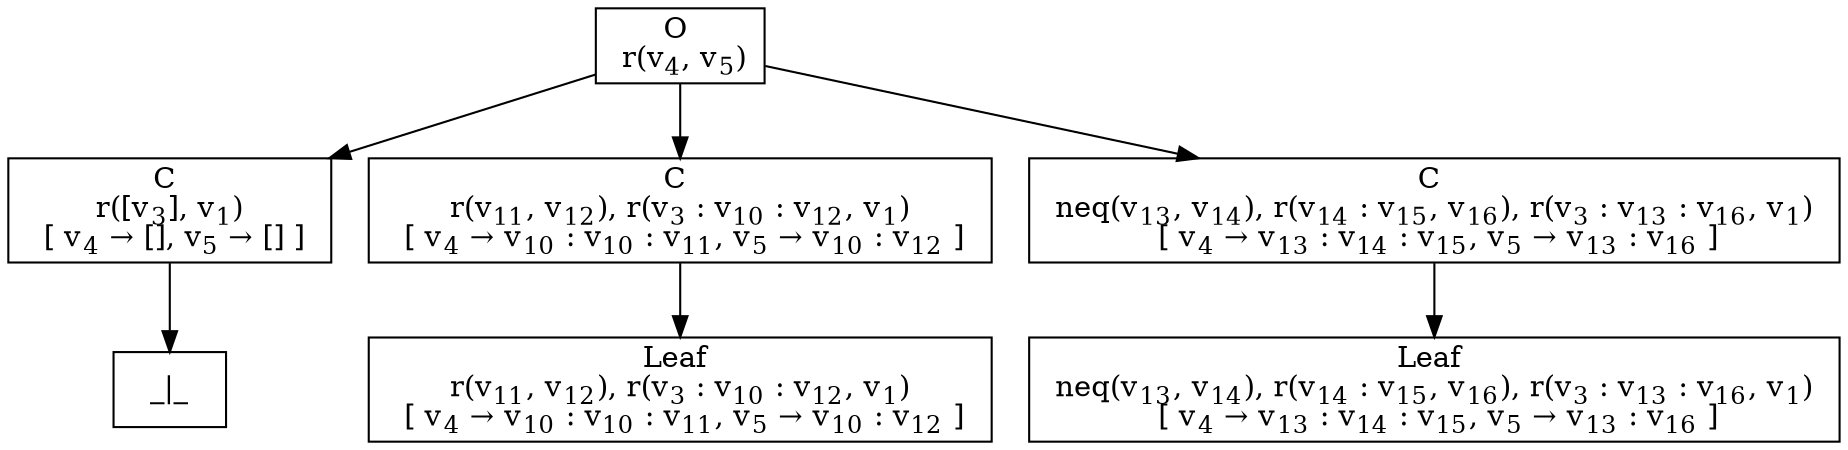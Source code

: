 digraph {
    graph [rankdir=TB
          ,bgcolor=transparent];
    node [shape=box
         ,fillcolor=white
         ,style=filled];
    0 [label=<O <BR/> r(v<SUB>4</SUB>, v<SUB>5</SUB>)>];
    1 [label=<C <BR/> r([v<SUB>3</SUB>], v<SUB>1</SUB>) <BR/>  [ v<SUB>4</SUB> &rarr; [], v<SUB>5</SUB> &rarr; [] ] >];
    2 [label=<C <BR/> r(v<SUB>11</SUB>, v<SUB>12</SUB>), r(v<SUB>3</SUB> : v<SUB>10</SUB> : v<SUB>12</SUB>, v<SUB>1</SUB>) <BR/>  [ v<SUB>4</SUB> &rarr; v<SUB>10</SUB> : v<SUB>10</SUB> : v<SUB>11</SUB>, v<SUB>5</SUB> &rarr; v<SUB>10</SUB> : v<SUB>12</SUB> ] >];
    3 [label=<C <BR/> neq(v<SUB>13</SUB>, v<SUB>14</SUB>), r(v<SUB>14</SUB> : v<SUB>15</SUB>, v<SUB>16</SUB>), r(v<SUB>3</SUB> : v<SUB>13</SUB> : v<SUB>16</SUB>, v<SUB>1</SUB>) <BR/>  [ v<SUB>4</SUB> &rarr; v<SUB>13</SUB> : v<SUB>14</SUB> : v<SUB>15</SUB>, v<SUB>5</SUB> &rarr; v<SUB>13</SUB> : v<SUB>16</SUB> ] >];
    4 [label=<_|_>];
    5 [label=<Leaf <BR/> r(v<SUB>11</SUB>, v<SUB>12</SUB>), r(v<SUB>3</SUB> : v<SUB>10</SUB> : v<SUB>12</SUB>, v<SUB>1</SUB>) <BR/>  [ v<SUB>4</SUB> &rarr; v<SUB>10</SUB> : v<SUB>10</SUB> : v<SUB>11</SUB>, v<SUB>5</SUB> &rarr; v<SUB>10</SUB> : v<SUB>12</SUB> ] >];
    6 [label=<Leaf <BR/> neq(v<SUB>13</SUB>, v<SUB>14</SUB>), r(v<SUB>14</SUB> : v<SUB>15</SUB>, v<SUB>16</SUB>), r(v<SUB>3</SUB> : v<SUB>13</SUB> : v<SUB>16</SUB>, v<SUB>1</SUB>) <BR/>  [ v<SUB>4</SUB> &rarr; v<SUB>13</SUB> : v<SUB>14</SUB> : v<SUB>15</SUB>, v<SUB>5</SUB> &rarr; v<SUB>13</SUB> : v<SUB>16</SUB> ] >];
    0 -> 1 [label=""];
    0 -> 2 [label=""];
    0 -> 3 [label=""];
    1 -> 4 [label=""];
    2 -> 5 [label=""];
    3 -> 6 [label=""];
}